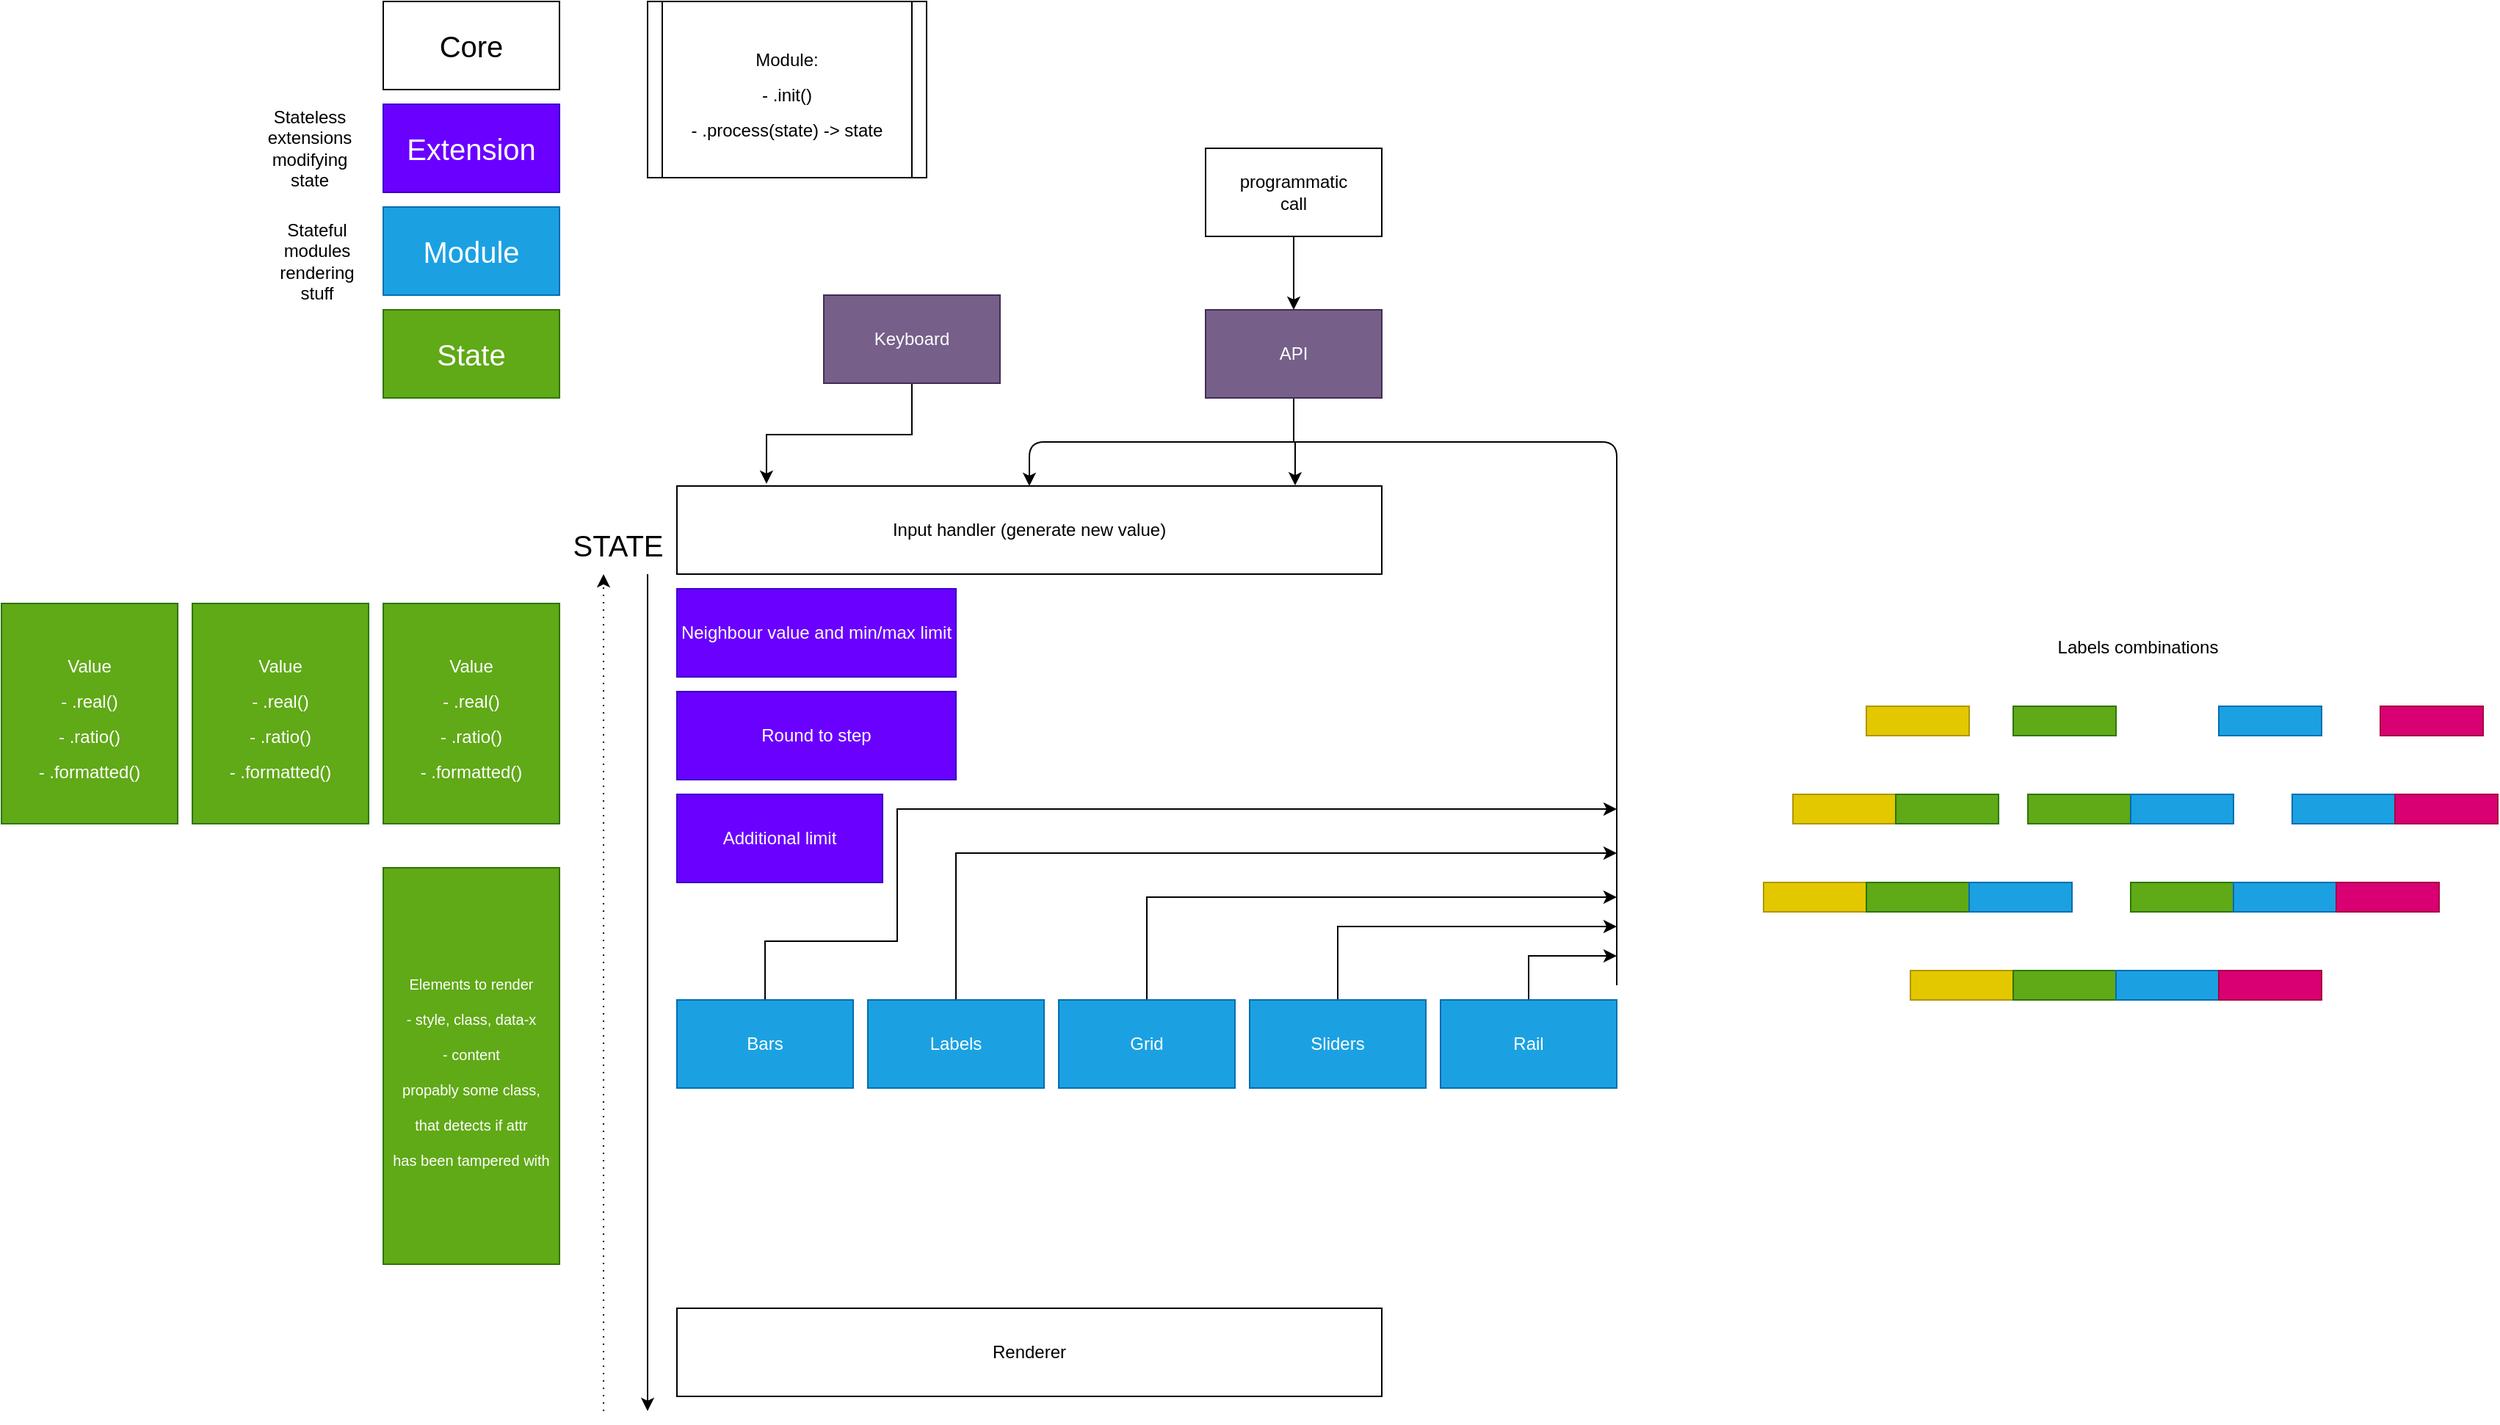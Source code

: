 <mxfile version="14.2.4" type="embed">
    <diagram id="XLUI0eQ95eJfd8FlJT_6" name="Page-1">
        <mxGraphModel dx="1620" dy="1325" grid="1" gridSize="10" guides="1" tooltips="1" connect="1" arrows="1" fold="1" page="0" pageScale="1" pageWidth="827" pageHeight="1169" math="0" shadow="0">
            <root>
                <mxCell id="0"/>
                <mxCell id="1" parent="0"/>
                <mxCell id="4" value="Input handler (generate new value)" style="rounded=0;whiteSpace=wrap;html=1;" parent="1" vertex="1">
                    <mxGeometry x="100" y="250" width="480" height="60" as="geometry"/>
                </mxCell>
                <mxCell id="8" style="edgeStyle=orthogonalEdgeStyle;rounded=0;orthogonalLoop=1;jettySize=auto;html=1;exitX=0.5;exitY=1;exitDx=0;exitDy=0;entryX=0.877;entryY=-0.007;entryDx=0;entryDy=0;entryPerimeter=0;" parent="1" source="5" target="4" edge="1">
                    <mxGeometry relative="1" as="geometry"/>
                </mxCell>
                <mxCell id="5" value="API" style="rounded=0;whiteSpace=wrap;html=1;fillColor=#76608a;strokeColor=#432D57;fontColor=#ffffff;" parent="1" vertex="1">
                    <mxGeometry x="460" y="130" width="120" height="60" as="geometry"/>
                </mxCell>
                <mxCell id="7" style="edgeStyle=orthogonalEdgeStyle;rounded=0;orthogonalLoop=1;jettySize=auto;html=1;exitX=0.5;exitY=1;exitDx=0;exitDy=0;entryX=0.5;entryY=0;entryDx=0;entryDy=0;" parent="1" source="6" target="5" edge="1">
                    <mxGeometry relative="1" as="geometry"/>
                </mxCell>
                <mxCell id="6" value="programmatic &lt;br&gt;call" style="rounded=0;whiteSpace=wrap;html=1;" parent="1" vertex="1">
                    <mxGeometry x="460" y="20" width="120" height="60" as="geometry"/>
                </mxCell>
                <mxCell id="17" value="Renderer" style="rounded=0;whiteSpace=wrap;html=1;" parent="1" vertex="1">
                    <mxGeometry x="100" y="810" width="480" height="60" as="geometry"/>
                </mxCell>
                <mxCell id="18" value="Neighbour value and min/max limit" style="rounded=0;whiteSpace=wrap;html=1;fillColor=#6a00ff;strokeColor=#3700CC;fontColor=#ffffff;" parent="1" vertex="1">
                    <mxGeometry x="100" y="320" width="190" height="60" as="geometry"/>
                </mxCell>
                <mxCell id="20" value="Round to step" style="rounded=0;whiteSpace=wrap;html=1;fillColor=#6a00ff;strokeColor=#3700CC;fontColor=#ffffff;" parent="1" vertex="1">
                    <mxGeometry x="100" y="390" width="190" height="60" as="geometry"/>
                </mxCell>
                <mxCell id="52" style="edgeStyle=orthogonalEdgeStyle;rounded=0;orthogonalLoop=1;jettySize=auto;html=1;exitX=0.5;exitY=0;exitDx=0;exitDy=0;fontSize=20;" parent="1" source="22" edge="1">
                    <mxGeometry relative="1" as="geometry">
                        <mxPoint x="740" y="500" as="targetPoint"/>
                        <Array as="points">
                            <mxPoint x="290" y="500"/>
                        </Array>
                    </mxGeometry>
                </mxCell>
                <mxCell id="22" value="Labels&lt;span style=&quot;color: rgba(0 , 0 , 0 , 0) ; font-family: monospace ; font-size: 0px&quot;&gt;%3CmxGraphModel%3E%3Croot%3E%3CmxCell%20id%3D%220%22%2F%3E%3CmxCell%20id%3D%221%22%20parent%3D%220%22%2F%3E%3CmxCell%20id%3D%222%22%20value%3D%22Input%20handler%20(translate%20real%20to%20ratio)%22%20style%3D%22rounded%3D0%3BwhiteSpace%3Dwrap%3Bhtml%3D1%3B%22%20vertex%3D%221%22%20parent%3D%221%22%3E%3CmxGeometry%20x%3D%2250%22%20y%3D%22250%22%20width%3D%22480%22%20height%3D%2260%22%20as%3D%22geometry%22%2F%3E%3C%2FmxCell%3E%3C%2Froot%3E%3C%2FmxGraphModel%3E&lt;/span&gt;" style="rounded=0;whiteSpace=wrap;html=1;fillColor=#1ba1e2;strokeColor=#006EAF;fontColor=#ffffff;" parent="1" vertex="1">
                    <mxGeometry x="230" y="600" width="120" height="60" as="geometry"/>
                </mxCell>
                <mxCell id="51" style="edgeStyle=orthogonalEdgeStyle;rounded=0;orthogonalLoop=1;jettySize=auto;html=1;exitX=0.5;exitY=0;exitDx=0;exitDy=0;fontSize=20;" parent="1" source="23" edge="1">
                    <mxGeometry relative="1" as="geometry">
                        <mxPoint x="740" y="530" as="targetPoint"/>
                        <Array as="points">
                            <mxPoint x="420" y="530"/>
                            <mxPoint x="740" y="530"/>
                        </Array>
                    </mxGeometry>
                </mxCell>
                <mxCell id="23" value="Grid" style="rounded=0;whiteSpace=wrap;html=1;fillColor=#1ba1e2;strokeColor=#006EAF;fontColor=#ffffff;" parent="1" vertex="1">
                    <mxGeometry x="360" y="600" width="120" height="60" as="geometry"/>
                </mxCell>
                <mxCell id="53" style="edgeStyle=orthogonalEdgeStyle;rounded=0;orthogonalLoop=1;jettySize=auto;html=1;exitX=0.5;exitY=0;exitDx=0;exitDy=0;fontSize=20;" parent="1" source="26" edge="1">
                    <mxGeometry relative="1" as="geometry">
                        <mxPoint x="740" y="470" as="targetPoint"/>
                        <Array as="points">
                            <mxPoint x="160" y="560"/>
                            <mxPoint x="250" y="560"/>
                            <mxPoint x="250" y="470"/>
                        </Array>
                    </mxGeometry>
                </mxCell>
                <mxCell id="26" value="Bars" style="rounded=0;whiteSpace=wrap;html=1;fillColor=#1ba1e2;strokeColor=#006EAF;fontColor=#ffffff;" parent="1" vertex="1">
                    <mxGeometry x="100" y="600" width="120" height="60" as="geometry"/>
                </mxCell>
                <mxCell id="28" value="Additional limit" style="rounded=0;whiteSpace=wrap;html=1;fillColor=#6a00ff;strokeColor=#3700CC;fontColor=#ffffff;" parent="1" vertex="1">
                    <mxGeometry x="100" y="460" width="140" height="60" as="geometry"/>
                </mxCell>
                <mxCell id="29" value="" style="endArrow=classic;html=1;" parent="1" edge="1">
                    <mxGeometry width="50" height="50" relative="1" as="geometry">
                        <mxPoint x="80" y="310" as="sourcePoint"/>
                        <mxPoint x="80" y="880" as="targetPoint"/>
                        <Array as="points"/>
                    </mxGeometry>
                </mxCell>
                <mxCell id="30" value="" style="endArrow=classic;html=1;dashed=1;dashPattern=1 4;" parent="1" edge="1">
                    <mxGeometry width="50" height="50" relative="1" as="geometry">
                        <mxPoint x="50" y="880" as="sourcePoint"/>
                        <mxPoint x="50" y="310" as="targetPoint"/>
                    </mxGeometry>
                </mxCell>
                <mxCell id="31" value="STATE" style="text;html=1;strokeColor=none;fillColor=none;align=center;verticalAlign=middle;whiteSpace=wrap;rounded=0;fontSize=20;" parent="1" vertex="1">
                    <mxGeometry x="40" y="280" width="40" height="20" as="geometry"/>
                </mxCell>
                <mxCell id="35" value="&lt;font style=&quot;font-size: 12px&quot;&gt;Value&lt;br&gt;- .real()&lt;br&gt;- .ratio()&lt;br&gt;- .formatted()&lt;br&gt;&lt;/font&gt;" style="rounded=0;whiteSpace=wrap;html=1;fontSize=20;fillColor=#60a917;strokeColor=#2D7600;fontColor=#ffffff;" parent="1" vertex="1">
                    <mxGeometry x="-100" y="330" width="120" height="150" as="geometry"/>
                </mxCell>
                <mxCell id="45" style="edgeStyle=orthogonalEdgeStyle;rounded=0;orthogonalLoop=1;jettySize=auto;html=1;exitX=0.5;exitY=1;exitDx=0;exitDy=0;entryX=0.127;entryY=-0.026;entryDx=0;entryDy=0;entryPerimeter=0;fontSize=20;" parent="1" source="36" target="4" edge="1">
                    <mxGeometry relative="1" as="geometry"/>
                </mxCell>
                <mxCell id="36" value="Keyboard" style="rounded=0;whiteSpace=wrap;html=1;fillColor=#76608a;strokeColor=#432D57;fontColor=#ffffff;" parent="1" vertex="1">
                    <mxGeometry x="200" y="120" width="120" height="60" as="geometry"/>
                </mxCell>
                <mxCell id="50" style="edgeStyle=orthogonalEdgeStyle;rounded=0;orthogonalLoop=1;jettySize=auto;html=1;exitX=0.5;exitY=0;exitDx=0;exitDy=0;fontSize=20;" parent="1" source="39" edge="1">
                    <mxGeometry relative="1" as="geometry">
                        <mxPoint x="740" y="550" as="targetPoint"/>
                        <Array as="points">
                            <mxPoint x="550" y="550"/>
                            <mxPoint x="740" y="550"/>
                        </Array>
                    </mxGeometry>
                </mxCell>
                <mxCell id="39" value="Sliders&lt;br&gt;" style="rounded=0;whiteSpace=wrap;html=1;fillColor=#1ba1e2;strokeColor=#006EAF;fontColor=#ffffff;" parent="1" vertex="1">
                    <mxGeometry x="490" y="600" width="120" height="60" as="geometry"/>
                </mxCell>
                <mxCell id="49" style="edgeStyle=orthogonalEdgeStyle;rounded=0;orthogonalLoop=1;jettySize=auto;html=1;exitX=0.5;exitY=0;exitDx=0;exitDy=0;fontSize=20;" parent="1" source="40" edge="1">
                    <mxGeometry relative="1" as="geometry">
                        <mxPoint x="740" y="570" as="targetPoint"/>
                        <Array as="points">
                            <mxPoint x="680" y="570"/>
                            <mxPoint x="740" y="570"/>
                        </Array>
                    </mxGeometry>
                </mxCell>
                <mxCell id="40" value="Rail" style="rounded=0;whiteSpace=wrap;html=1;fillColor=#1ba1e2;strokeColor=#006EAF;fontColor=#ffffff;" parent="1" vertex="1">
                    <mxGeometry x="620" y="600" width="120" height="60" as="geometry"/>
                </mxCell>
                <mxCell id="48" value="" style="endArrow=classic;html=1;fontSize=20;entryX=0.5;entryY=0;entryDx=0;entryDy=0;" parent="1" target="4" edge="1">
                    <mxGeometry width="50" height="50" relative="1" as="geometry">
                        <mxPoint x="740" y="590" as="sourcePoint"/>
                        <mxPoint x="720" y="320" as="targetPoint"/>
                        <Array as="points">
                            <mxPoint x="740" y="220"/>
                            <mxPoint x="340" y="220"/>
                        </Array>
                    </mxGeometry>
                </mxCell>
                <mxCell id="54" value="State" style="rounded=0;whiteSpace=wrap;html=1;fontSize=20;fillColor=#60a917;strokeColor=#2D7600;fontColor=#ffffff;" parent="1" vertex="1">
                    <mxGeometry x="-100" y="130" width="120" height="60" as="geometry"/>
                </mxCell>
                <mxCell id="55" value="Module" style="rounded=0;whiteSpace=wrap;html=1;fontSize=20;fillColor=#1ba1e2;strokeColor=#006EAF;fontColor=#ffffff;" parent="1" vertex="1">
                    <mxGeometry x="-100" y="60" width="120" height="60" as="geometry"/>
                </mxCell>
                <mxCell id="56" value="Extension" style="rounded=0;whiteSpace=wrap;html=1;fontSize=20;fillColor=#6a00ff;strokeColor=#3700CC;fontColor=#ffffff;" parent="1" vertex="1">
                    <mxGeometry x="-100" y="-10" width="120" height="60" as="geometry"/>
                </mxCell>
                <mxCell id="57" value="Core" style="rounded=0;whiteSpace=wrap;html=1;fontSize=20;" parent="1" vertex="1">
                    <mxGeometry x="-100" y="-80" width="120" height="60" as="geometry"/>
                </mxCell>
                <mxCell id="58" value="&lt;font style=&quot;font-size: 10px&quot;&gt;Elements to render&lt;br&gt;- style, class, data-x&lt;br&gt;- content&lt;br&gt;propably some class,&lt;br&gt;that detects if attr&lt;br&gt;has been tampered with&lt;br&gt;&lt;/font&gt;" style="rounded=0;whiteSpace=wrap;html=1;fontSize=20;fillColor=#60a917;strokeColor=#2D7600;fontColor=#ffffff;" parent="1" vertex="1">
                    <mxGeometry x="-100" y="510" width="120" height="270" as="geometry"/>
                </mxCell>
                <mxCell id="59" value="&lt;font style=&quot;font-size: 12px&quot;&gt;Module:&lt;br&gt;- .init()&lt;br&gt;- .process(state) -&amp;gt; state&lt;br&gt;&lt;/font&gt;" style="shape=process;whiteSpace=wrap;html=1;backgroundOutline=1;fontSize=20;size=0.053;" parent="1" vertex="1">
                    <mxGeometry x="80" y="-80" width="190" height="120" as="geometry"/>
                </mxCell>
                <mxCell id="62" value="" style="rounded=0;whiteSpace=wrap;html=1;fillColor=#60a917;strokeColor=#2D7600;fontColor=#ffffff;" parent="1" vertex="1">
                    <mxGeometry x="1010" y="400" width="70" height="20" as="geometry"/>
                </mxCell>
                <mxCell id="63" value="" style="rounded=0;whiteSpace=wrap;html=1;fillColor=#1ba1e2;strokeColor=#006EAF;fontColor=#ffffff;" parent="1" vertex="1">
                    <mxGeometry x="1150" y="400" width="70" height="20" as="geometry"/>
                </mxCell>
                <mxCell id="66" value="" style="rounded=0;whiteSpace=wrap;html=1;fillColor=#d80073;strokeColor=#A50040;fontColor=#ffffff;" parent="1" vertex="1">
                    <mxGeometry x="1260" y="400" width="70" height="20" as="geometry"/>
                </mxCell>
                <mxCell id="67" value="" style="rounded=0;whiteSpace=wrap;html=1;fillColor=#60a917;strokeColor=#2D7600;fontColor=#ffffff;" parent="1" vertex="1">
                    <mxGeometry x="1020" y="460" width="70" height="20" as="geometry"/>
                </mxCell>
                <mxCell id="68" value="" style="rounded=0;whiteSpace=wrap;html=1;fillColor=#1ba1e2;strokeColor=#006EAF;fontColor=#ffffff;" parent="1" vertex="1">
                    <mxGeometry x="1090" y="460" width="70" height="20" as="geometry"/>
                </mxCell>
                <mxCell id="69" value="" style="rounded=0;whiteSpace=wrap;html=1;fillColor=#1ba1e2;strokeColor=#006EAF;fontColor=#ffffff;" parent="1" vertex="1">
                    <mxGeometry x="1200" y="460" width="70" height="20" as="geometry"/>
                </mxCell>
                <mxCell id="70" value="" style="rounded=0;whiteSpace=wrap;html=1;fillColor=#d80073;strokeColor=#A50040;fontColor=#ffffff;" parent="1" vertex="1">
                    <mxGeometry x="1270" y="460" width="70" height="20" as="geometry"/>
                </mxCell>
                <mxCell id="71" value="" style="rounded=0;whiteSpace=wrap;html=1;fillColor=#60a917;strokeColor=#2D7600;fontColor=#ffffff;" parent="1" vertex="1">
                    <mxGeometry x="1090" y="520" width="70" height="20" as="geometry"/>
                </mxCell>
                <mxCell id="72" value="" style="rounded=0;whiteSpace=wrap;html=1;fillColor=#1ba1e2;strokeColor=#006EAF;fontColor=#ffffff;" parent="1" vertex="1">
                    <mxGeometry x="1160" y="520" width="70" height="20" as="geometry"/>
                </mxCell>
                <mxCell id="73" value="" style="rounded=0;whiteSpace=wrap;html=1;fillColor=#d80073;strokeColor=#A50040;fontColor=#ffffff;" parent="1" vertex="1">
                    <mxGeometry x="1230" y="520" width="70" height="20" as="geometry"/>
                </mxCell>
                <mxCell id="74" value="" style="rounded=0;whiteSpace=wrap;html=1;fillColor=#e3c800;strokeColor=#B09500;fontColor=#ffffff;" parent="1" vertex="1">
                    <mxGeometry x="910" y="400" width="70" height="20" as="geometry"/>
                </mxCell>
                <mxCell id="75" value="" style="rounded=0;whiteSpace=wrap;html=1;fillColor=#e3c800;strokeColor=#B09500;fontColor=#ffffff;" parent="1" vertex="1">
                    <mxGeometry x="860" y="460" width="70" height="20" as="geometry"/>
                </mxCell>
                <mxCell id="76" value="" style="rounded=0;whiteSpace=wrap;html=1;fillColor=#60a917;strokeColor=#2D7600;fontColor=#ffffff;" parent="1" vertex="1">
                    <mxGeometry x="930" y="460" width="70" height="20" as="geometry"/>
                </mxCell>
                <mxCell id="77" value="" style="rounded=0;whiteSpace=wrap;html=1;fillColor=#e3c800;strokeColor=#B09500;fontColor=#ffffff;" parent="1" vertex="1">
                    <mxGeometry x="840" y="520" width="70" height="20" as="geometry"/>
                </mxCell>
                <mxCell id="78" value="" style="rounded=0;whiteSpace=wrap;html=1;fillColor=#60a917;strokeColor=#2D7600;fontColor=#ffffff;" parent="1" vertex="1">
                    <mxGeometry x="910" y="520" width="70" height="20" as="geometry"/>
                </mxCell>
                <mxCell id="79" value="" style="rounded=0;whiteSpace=wrap;html=1;fillColor=#1ba1e2;strokeColor=#006EAF;fontColor=#ffffff;" parent="1" vertex="1">
                    <mxGeometry x="980" y="520" width="70" height="20" as="geometry"/>
                </mxCell>
                <mxCell id="80" value="" style="rounded=0;whiteSpace=wrap;html=1;fillColor=#e3c800;strokeColor=#B09500;fontColor=#ffffff;" parent="1" vertex="1">
                    <mxGeometry x="940" y="580" width="70" height="20" as="geometry"/>
                </mxCell>
                <mxCell id="81" value="" style="rounded=0;whiteSpace=wrap;html=1;fillColor=#60a917;strokeColor=#2D7600;fontColor=#ffffff;" parent="1" vertex="1">
                    <mxGeometry x="1010" y="580" width="70" height="20" as="geometry"/>
                </mxCell>
                <mxCell id="82" value="" style="rounded=0;whiteSpace=wrap;html=1;fillColor=#1ba1e2;strokeColor=#006EAF;fontColor=#ffffff;" parent="1" vertex="1">
                    <mxGeometry x="1080" y="580" width="70" height="20" as="geometry"/>
                </mxCell>
                <mxCell id="83" value="" style="rounded=0;whiteSpace=wrap;html=1;fillColor=#d80073;strokeColor=#A50040;fontColor=#ffffff;" parent="1" vertex="1">
                    <mxGeometry x="1150" y="580" width="70" height="20" as="geometry"/>
                </mxCell>
                <mxCell id="85" value="Labels combinations" style="text;html=1;strokeColor=none;fillColor=none;align=center;verticalAlign=middle;whiteSpace=wrap;rounded=0;" parent="1" vertex="1">
                    <mxGeometry x="1010" y="350" width="170" height="20" as="geometry"/>
                </mxCell>
                <mxCell id="86" value="&lt;font style=&quot;font-size: 12px&quot;&gt;Value&lt;br&gt;- .real()&lt;br&gt;- .ratio()&lt;br&gt;- .formatted()&lt;br&gt;&lt;/font&gt;" style="rounded=0;whiteSpace=wrap;html=1;fontSize=20;fillColor=#60a917;strokeColor=#2D7600;fontColor=#ffffff;" parent="1" vertex="1">
                    <mxGeometry x="-230" y="330" width="120" height="150" as="geometry"/>
                </mxCell>
                <mxCell id="87" value="&lt;font style=&quot;font-size: 12px&quot;&gt;Value&lt;br&gt;- .real()&lt;br&gt;- .ratio()&lt;br&gt;- .formatted()&lt;br&gt;&lt;/font&gt;" style="rounded=0;whiteSpace=wrap;html=1;fontSize=20;fillColor=#60a917;strokeColor=#2D7600;fontColor=#ffffff;" parent="1" vertex="1">
                    <mxGeometry x="-360" y="330" width="120" height="150" as="geometry"/>
                </mxCell>
                <mxCell id="89" value="Stateless&lt;br&gt;extensions modifying&lt;br&gt;state" style="text;html=1;strokeColor=none;fillColor=none;align=center;verticalAlign=middle;whiteSpace=wrap;rounded=0;" parent="1" vertex="1">
                    <mxGeometry x="-190" y="-25" width="80" height="90" as="geometry"/>
                </mxCell>
                <mxCell id="91" value="&lt;br&gt;Stateful&lt;br&gt;modules rendering&lt;br&gt;stuff" style="text;html=1;strokeColor=none;fillColor=none;align=center;verticalAlign=middle;whiteSpace=wrap;rounded=0;" parent="1" vertex="1">
                    <mxGeometry x="-190" y="30" width="90" height="120" as="geometry"/>
                </mxCell>
            </root>
        </mxGraphModel>
    </diagram>
</mxfile>